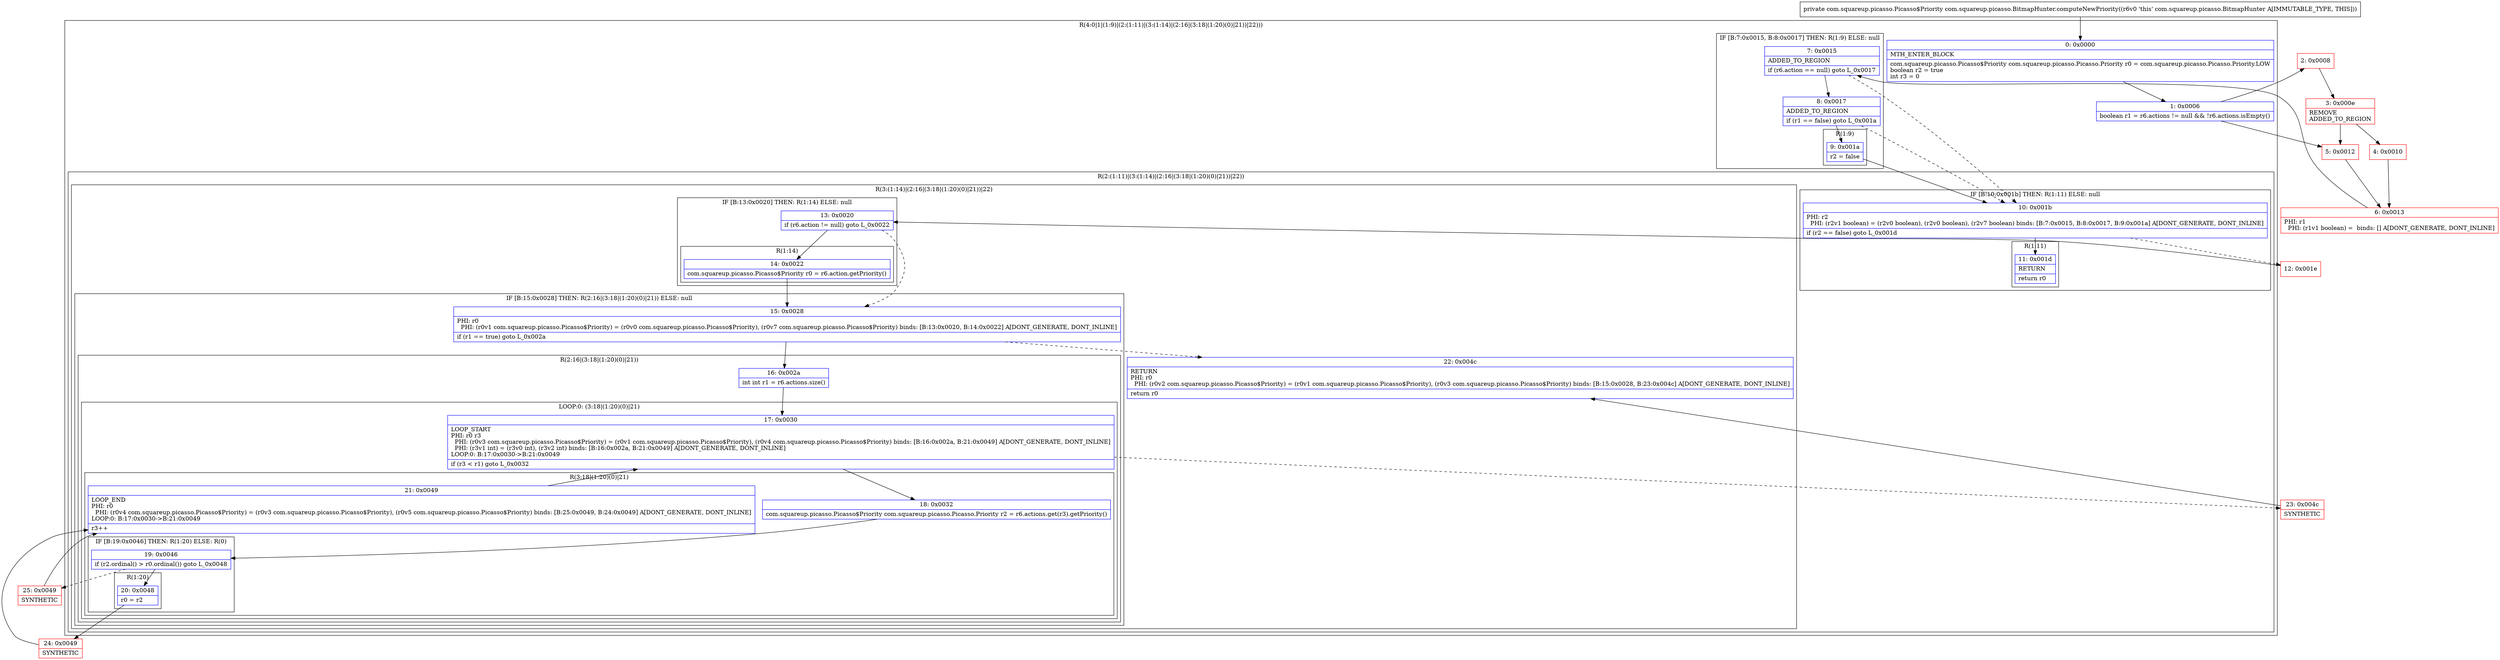 digraph "CFG forcom.squareup.picasso.BitmapHunter.computeNewPriority()Lcom\/squareup\/picasso\/Picasso$Priority;" {
subgraph cluster_Region_30002840 {
label = "R(4:0|1|(1:9)|(2:(1:11)|(3:(1:14)|(2:16|(3:18|(1:20)(0)|21))|22)))";
node [shape=record,color=blue];
Node_0 [shape=record,label="{0\:\ 0x0000|MTH_ENTER_BLOCK\l|com.squareup.picasso.Picasso$Priority com.squareup.picasso.Picasso.Priority r0 = com.squareup.picasso.Picasso.Priority.LOW\lboolean r2 = true\lint r3 = 0\l}"];
Node_1 [shape=record,label="{1\:\ 0x0006|boolean r1 = r6.actions != null && !r6.actions.isEmpty()\l}"];
subgraph cluster_IfRegion_238665330 {
label = "IF [B:7:0x0015, B:8:0x0017] THEN: R(1:9) ELSE: null";
node [shape=record,color=blue];
Node_7 [shape=record,label="{7\:\ 0x0015|ADDED_TO_REGION\l|if (r6.action == null) goto L_0x0017\l}"];
Node_8 [shape=record,label="{8\:\ 0x0017|ADDED_TO_REGION\l|if (r1 == false) goto L_0x001a\l}"];
subgraph cluster_Region_1825164983 {
label = "R(1:9)";
node [shape=record,color=blue];
Node_9 [shape=record,label="{9\:\ 0x001a|r2 = false\l}"];
}
}
subgraph cluster_Region_213239375 {
label = "R(2:(1:11)|(3:(1:14)|(2:16|(3:18|(1:20)(0)|21))|22))";
node [shape=record,color=blue];
subgraph cluster_IfRegion_1528793528 {
label = "IF [B:10:0x001b] THEN: R(1:11) ELSE: null";
node [shape=record,color=blue];
Node_10 [shape=record,label="{10\:\ 0x001b|PHI: r2 \l  PHI: (r2v1 boolean) = (r2v0 boolean), (r2v0 boolean), (r2v7 boolean) binds: [B:7:0x0015, B:8:0x0017, B:9:0x001a] A[DONT_GENERATE, DONT_INLINE]\l|if (r2 == false) goto L_0x001d\l}"];
subgraph cluster_Region_1979204413 {
label = "R(1:11)";
node [shape=record,color=blue];
Node_11 [shape=record,label="{11\:\ 0x001d|RETURN\l|return r0\l}"];
}
}
subgraph cluster_Region_973794836 {
label = "R(3:(1:14)|(2:16|(3:18|(1:20)(0)|21))|22)";
node [shape=record,color=blue];
subgraph cluster_IfRegion_1103260030 {
label = "IF [B:13:0x0020] THEN: R(1:14) ELSE: null";
node [shape=record,color=blue];
Node_13 [shape=record,label="{13\:\ 0x0020|if (r6.action != null) goto L_0x0022\l}"];
subgraph cluster_Region_3090895 {
label = "R(1:14)";
node [shape=record,color=blue];
Node_14 [shape=record,label="{14\:\ 0x0022|com.squareup.picasso.Picasso$Priority r0 = r6.action.getPriority()\l}"];
}
}
subgraph cluster_IfRegion_701281348 {
label = "IF [B:15:0x0028] THEN: R(2:16|(3:18|(1:20)(0)|21)) ELSE: null";
node [shape=record,color=blue];
Node_15 [shape=record,label="{15\:\ 0x0028|PHI: r0 \l  PHI: (r0v1 com.squareup.picasso.Picasso$Priority) = (r0v0 com.squareup.picasso.Picasso$Priority), (r0v7 com.squareup.picasso.Picasso$Priority) binds: [B:13:0x0020, B:14:0x0022] A[DONT_GENERATE, DONT_INLINE]\l|if (r1 == true) goto L_0x002a\l}"];
subgraph cluster_Region_1510159170 {
label = "R(2:16|(3:18|(1:20)(0)|21))";
node [shape=record,color=blue];
Node_16 [shape=record,label="{16\:\ 0x002a|int int r1 = r6.actions.size()\l}"];
subgraph cluster_LoopRegion_914929281 {
label = "LOOP:0: (3:18|(1:20)(0)|21)";
node [shape=record,color=blue];
Node_17 [shape=record,label="{17\:\ 0x0030|LOOP_START\lPHI: r0 r3 \l  PHI: (r0v3 com.squareup.picasso.Picasso$Priority) = (r0v1 com.squareup.picasso.Picasso$Priority), (r0v4 com.squareup.picasso.Picasso$Priority) binds: [B:16:0x002a, B:21:0x0049] A[DONT_GENERATE, DONT_INLINE]\l  PHI: (r3v1 int) = (r3v0 int), (r3v2 int) binds: [B:16:0x002a, B:21:0x0049] A[DONT_GENERATE, DONT_INLINE]\lLOOP:0: B:17:0x0030\-\>B:21:0x0049\l|if (r3 \< r1) goto L_0x0032\l}"];
subgraph cluster_Region_749166887 {
label = "R(3:18|(1:20)(0)|21)";
node [shape=record,color=blue];
Node_18 [shape=record,label="{18\:\ 0x0032|com.squareup.picasso.Picasso$Priority com.squareup.picasso.Picasso.Priority r2 = r6.actions.get(r3).getPriority()\l}"];
subgraph cluster_IfRegion_357690499 {
label = "IF [B:19:0x0046] THEN: R(1:20) ELSE: R(0)";
node [shape=record,color=blue];
Node_19 [shape=record,label="{19\:\ 0x0046|if (r2.ordinal() \> r0.ordinal()) goto L_0x0048\l}"];
subgraph cluster_Region_1639569847 {
label = "R(1:20)";
node [shape=record,color=blue];
Node_20 [shape=record,label="{20\:\ 0x0048|r0 = r2\l}"];
}
subgraph cluster_Region_917237681 {
label = "R(0)";
node [shape=record,color=blue];
}
}
Node_21 [shape=record,label="{21\:\ 0x0049|LOOP_END\lPHI: r0 \l  PHI: (r0v4 com.squareup.picasso.Picasso$Priority) = (r0v3 com.squareup.picasso.Picasso$Priority), (r0v5 com.squareup.picasso.Picasso$Priority) binds: [B:25:0x0049, B:24:0x0049] A[DONT_GENERATE, DONT_INLINE]\lLOOP:0: B:17:0x0030\-\>B:21:0x0049\l|r3++\l}"];
}
}
}
}
Node_22 [shape=record,label="{22\:\ 0x004c|RETURN\lPHI: r0 \l  PHI: (r0v2 com.squareup.picasso.Picasso$Priority) = (r0v1 com.squareup.picasso.Picasso$Priority), (r0v3 com.squareup.picasso.Picasso$Priority) binds: [B:15:0x0028, B:23:0x004c] A[DONT_GENERATE, DONT_INLINE]\l|return r0\l}"];
}
}
}
Node_2 [shape=record,color=red,label="{2\:\ 0x0008}"];
Node_3 [shape=record,color=red,label="{3\:\ 0x000e|REMOVE\lADDED_TO_REGION\l}"];
Node_4 [shape=record,color=red,label="{4\:\ 0x0010}"];
Node_5 [shape=record,color=red,label="{5\:\ 0x0012}"];
Node_6 [shape=record,color=red,label="{6\:\ 0x0013|PHI: r1 \l  PHI: (r1v1 boolean) =  binds: [] A[DONT_GENERATE, DONT_INLINE]\l}"];
Node_12 [shape=record,color=red,label="{12\:\ 0x001e}"];
Node_23 [shape=record,color=red,label="{23\:\ 0x004c|SYNTHETIC\l}"];
Node_24 [shape=record,color=red,label="{24\:\ 0x0049|SYNTHETIC\l}"];
Node_25 [shape=record,color=red,label="{25\:\ 0x0049|SYNTHETIC\l}"];
MethodNode[shape=record,label="{private com.squareup.picasso.Picasso$Priority com.squareup.picasso.BitmapHunter.computeNewPriority((r6v0 'this' com.squareup.picasso.BitmapHunter A[IMMUTABLE_TYPE, THIS])) }"];
MethodNode -> Node_0;
Node_0 -> Node_1;
Node_1 -> Node_2;
Node_1 -> Node_5;
Node_7 -> Node_8;
Node_7 -> Node_10[style=dashed];
Node_8 -> Node_9;
Node_8 -> Node_10[style=dashed];
Node_9 -> Node_10;
Node_10 -> Node_11;
Node_10 -> Node_12[style=dashed];
Node_13 -> Node_14;
Node_13 -> Node_15[style=dashed];
Node_14 -> Node_15;
Node_15 -> Node_16;
Node_15 -> Node_22[style=dashed];
Node_16 -> Node_17;
Node_17 -> Node_18;
Node_17 -> Node_23[style=dashed];
Node_18 -> Node_19;
Node_19 -> Node_20;
Node_19 -> Node_25[style=dashed];
Node_20 -> Node_24;
Node_21 -> Node_17;
Node_2 -> Node_3;
Node_3 -> Node_4;
Node_3 -> Node_5;
Node_4 -> Node_6;
Node_5 -> Node_6;
Node_6 -> Node_7;
Node_12 -> Node_13;
Node_23 -> Node_22;
Node_24 -> Node_21;
Node_25 -> Node_21;
}

